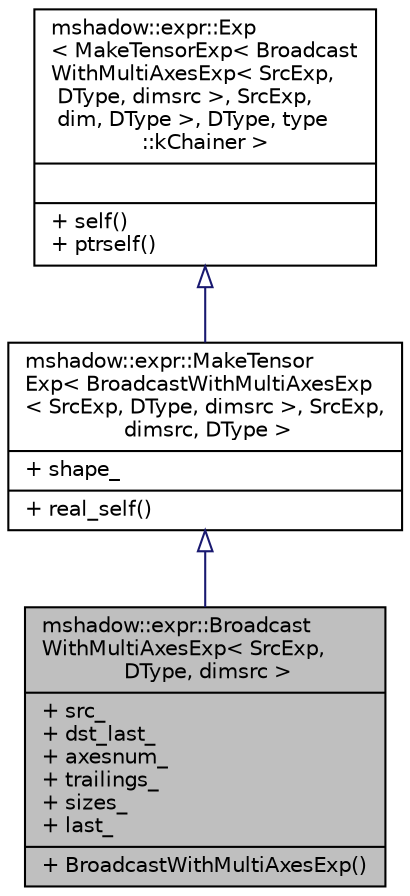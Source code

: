 digraph "mshadow::expr::BroadcastWithMultiAxesExp&lt; SrcExp, DType, dimsrc &gt;"
{
 // LATEX_PDF_SIZE
  edge [fontname="Helvetica",fontsize="10",labelfontname="Helvetica",labelfontsize="10"];
  node [fontname="Helvetica",fontsize="10",shape=record];
  Node1 [label="{mshadow::expr::Broadcast\lWithMultiAxesExp\< SrcExp,\l DType, dimsrc \>\n|+ src_\l+ dst_last_\l+ axesnum_\l+ trailings_\l+ sizes_\l+ last_\l|+ BroadcastWithMultiAxesExp()\l}",height=0.2,width=0.4,color="black", fillcolor="grey75", style="filled", fontcolor="black",tooltip="Broadcasting the tensor in multiple axes. The dimension of the source tensor in the given axes must b..."];
  Node2 -> Node1 [dir="back",color="midnightblue",fontsize="10",style="solid",arrowtail="onormal",fontname="Helvetica"];
  Node2 [label="{mshadow::expr::MakeTensor\lExp\< BroadcastWithMultiAxesExp\l\< SrcExp, DType, dimsrc \>, SrcExp,\l dimsrc, DType \>\n|+ shape_\l|+ real_self()\l}",height=0.2,width=0.4,color="black", fillcolor="white", style="filled",URL="$structmshadow_1_1expr_1_1MakeTensorExp.html",tooltip=" "];
  Node3 -> Node2 [dir="back",color="midnightblue",fontsize="10",style="solid",arrowtail="onormal",fontname="Helvetica"];
  Node3 [label="{mshadow::expr::Exp\l\< MakeTensorExp\< Broadcast\lWithMultiAxesExp\< SrcExp,\l DType, dimsrc \>, SrcExp,\l dim, DType \>, DType, type\l::kChainer \>\n||+ self()\l+ ptrself()\l}",height=0.2,width=0.4,color="black", fillcolor="white", style="filled",URL="$structmshadow_1_1expr_1_1Exp.html",tooltip=" "];
}
